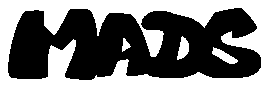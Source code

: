 beginfig(1)

def M(expr $) =
  numeric @;
  @ = 65.0mm;
  fill
  ($+0.0mm,@-35.2mm)..tension 3.2..
  ($+2.0mm,@-27.0mm)..tension 3.2..
  ($+4.2mm,@-27.0mm)..tension 3.2..
  ($+4.2mm,@-28.8mm)..tension 3.2..
  ($+5.5mm,@-30.0mm)..tension 3.2..
  ($+7.6mm,@-26.8mm)..tension 3.2..
  ($+9.9mm,@-26.8mm)..tension 3.2..
  ($+10.4mm,@-35.5mm)..tension 3.2..
  ($+7.0mm,@-35.2mm)..tension 3.2..
  ($+8.0mm,@-30.4mm)..tension 3.2..
  ($+6.5mm,@-31.8mm)..tension 3.2..
  ($+5.2mm,@-31.2mm)..tension 3.2..
  ($+4.6mm,@-35.2mm)..tension 3.2..
  cycle;
enddef;

def A(expr $) =
  numeric @;
  @ = 65.0mm;
  fill
  ($+0.0mm,@-35.2mm)..tension 3.2..
  ($+1.6mm,@-27.2mm)..tension 3.2..
  ($+4.0mm,@-27.4mm)..tension 3.2..
  ($+6.6mm,@-34.6mm)..tension 3.2..
  ($+3.6mm,@-35.0mm)..tension 3.2..
  ($+3.8mm,@-33.0mm)..tension 3.2..
  ($+2.4mm,@-33.2mm)..tension 3.2..
  ($+1.6mm,@-35.0mm)..tension 3.2..
  cycle;

  unfill
  ($+3.0mm,@-32.0mm)--
  ($+3.2mm,@-30.4mm)--
  ($+4.0mm,@-31.4mm)--
  cycle;

enddef;

def D(expr $) =
  numeric @;
  @ = 65.0mm;
  fill
  ($+0.0mm,@-35.0mm)..tension 3.2..
  ($+0.2mm,@-32.8mm)..tension 3.2..
  ($+0.8mm,@-32.8mm)..tension 3.2..
  ($+1.8mm,@-29.4mm)..tension 3.2..
  ($-0.2mm,@-29.2mm)..
  ($+2.8mm,@-27.2mm)..
  ($+5.0mm,@-27.8mm)..
  ($+8.0mm,@-31.8mm)..
  ($+3.0mm,@-35.4mm)..tension 3.2..
  cycle;

  unfill
  ($+3.6mm,@-33.0mm)--
  ($+4.2mm,@-30.2mm)..
  ($+5.0mm,@-31.8mm)..
  cycle;

enddef;

def S(expr $) =
  numeric @;
  @ = 65.0mm;
  fill
  ($+0.0mm,@-32.8mm)..tension 3.2..
  ($+1.2mm,@-32.2mm)..tension 3.2..
  ($+3.4mm,@-33.4mm)..
  ($+5.0mm,@-33.0mm)..tension 3.2..
  ($+3.0mm,@-31.8mm)..
  ($+0.4mm,@-30.0mm)..tension 3.2..
  ($+2.2mm,@-27.2mm)..tension 3.2..
  ($+5.4mm,@-26.6mm)..tension 3.2..
  ($+7.4mm,@-29.0mm)..tension 3.2..
  ($+4.4mm,@-30.2mm)..tension 3.2..
  ($+4.4mm,@-29.4mm)..tension 3.2..
  ($+3.0mm,@-30.0mm)..
  ($+3.6mm,@-31.2mm)..{down}
  ($+8.0mm,@-33.4mm){down}..{left}
  ($+3.0mm,@-35.4mm)..
  cycle;
enddef;

def F(expr $) =
  numeric @;
  @ = 65.0mm;
  fill
  ($+0.0mm,@-35.8mm)..tension 3.2..
  ($+1.2mm,@-31.2mm)..tension 3.2..
  ($-2.0mm,@-30.2mm)..tension 3.2..
  ($+0.0mm,@-29.4mm)..tension 3.2..
  ($+7.0mm,@-27.6mm)..tension 3.2..
  ($+7.0mm,@-29.4mm)..tension 3.2..
  ($+4.0mm,@-29.8mm)..tension 3.2..
  ($+4.0mm,@-31.2mm)..tension 3.2..
  ($+6.4mm,@-30.6mm)..tension 3.2..
  ($+6.6mm,@-31.4mm)..tension 3.2..
  ($+4.0mm,@-32.0mm)..tension 3.2..
  ($+3.6mm,@-35.8mm)..tension 3.2..
  cycle;
enddef;

def OE(expr $) =
  numeric @;
  @ = 65.0mm;
  fill
  ($+1.0mm,@-37.6mm)..tension 3.2..
  ($+4.4mm,@-32.0mm)..tension 3.2..
  ($+8.0mm,@-26.8mm)..tension 3.2..
  ($+10.0mm,@-27.4mm)..tension 3.2..
  ($+8.8mm,@-29.8mm)..
  ($+8.4mm,@-33.0mm)..
  ($+5.6mm,@-34.4mm)..tension 3.2..
  ($+4.2mm,@-37.8mm)..tension 3.2..
  cycle;

  fill
  ($+2.8mm,@-34.6mm)..tension 3.2..
  ($+0.4mm,@-34.4mm)..tension 3.2..
  ($-0.6mm,@-33.6mm)..tension 3.2..
  ($+0.4mm,@-30.8mm)..tension 3.2..
  ($+5.0mm,@-28.2mm)..tension 3.2..
  ($+8.0mm,@-29.2mm)..tension 3.2..
  ($+7.0mm,@-31.0mm)..tension 3.2..
  ($+4.4mm,@-30.0mm)..
  ($+2.4mm,@-31.4mm)..
  ($+3.0mm,@-33.4mm)..tension 3.2..
  ($+5.0mm,@-33.4mm)..tension 3.2..
  cycle;
enddef;

def K(expr $) =
  numeric @;
  @ = 65.0mm;
  fill
  ($+0.0mm,@-35.8mm)..tension 3.2..
  ($+0.8mm,@-33.2mm)..tension 3.2..
  ($+1.0mm,@-28.0mm)..tension 3.2..
  ($+2.8mm,@-27.9mm)..tension 3.2..
  ($+3.2mm,@-30.6mm)..tension 3.2..
  ($+6.6mm,@-28.6mm)..tension 3.2..
  ($+6.8mm,@-27.2mm)..tension 3.2..
  ($+9.6mm,@-28.4mm)..tension 3.2..
  ($+6.6mm,@-30.8mm)..tension 3.2..
  ($+9.0mm,@-34.2mm)..tension 3.2..
  ($+5.6mm,@-36.4mm)..tension 3.2..
  ($+5.0mm,@-32.4mm)..tension 3.2..
  ($+3.0mm,@-32.4mm)..tension 3.2..
  ($+3.4mm,@-36.0mm)..tension 3.2..
  cycle;
enddef;

def plif(expr $) =
  numeric @;
  @ = 65.0mm;
  fill
  ($+0.0mm,@-29.0mm){up}..
  ($-0.1mm,@-28mm)..
  ($-0.7mm,@-26.2mm)..
  ($+0.9mm,@-26mm){right}..
  ($+1.3mm,@-26.4mm){dir -60}..
  cycle;
enddef;

M(24.2mm);
A(35.4mm);
D(41.8mm);
S(48.0mm);
%F(59.0mm);
%OE(64.6mm);
%K(73.4mm);

endfig
end.
